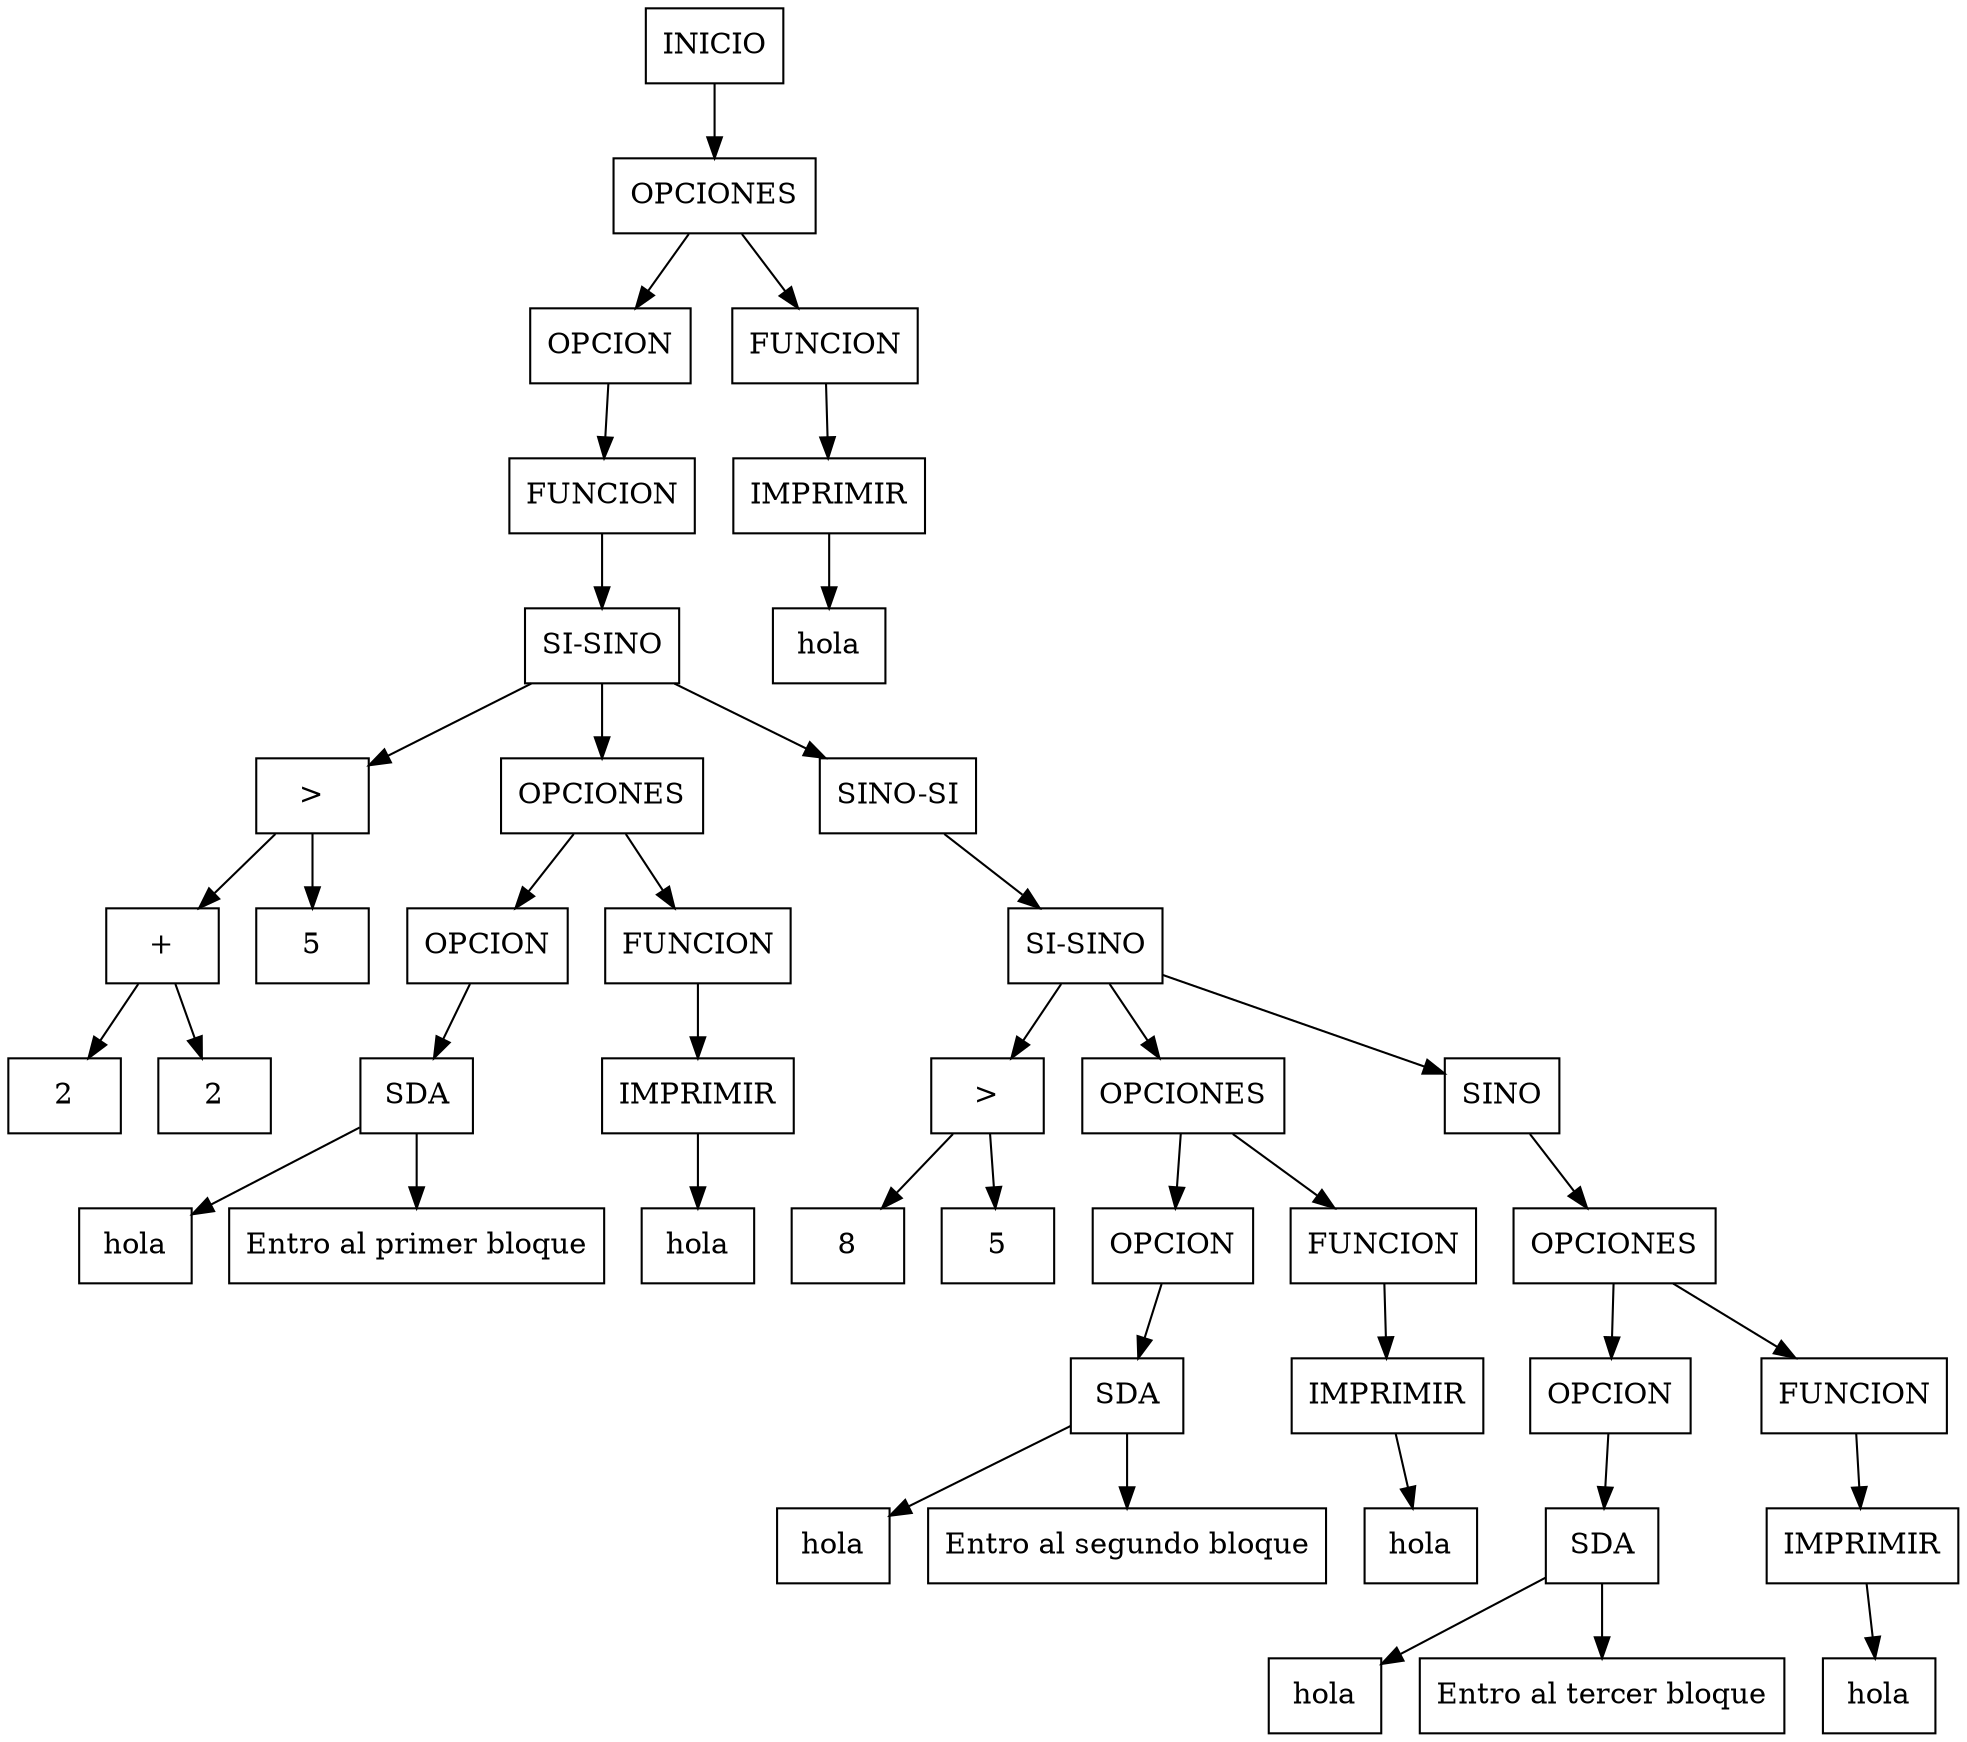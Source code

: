 digraph G{
node[shape=box];
rankdir=UD;

"43_INICIO"[label = "INICIO"];
"42_OPCIONES"[label = "OPCIONES"];
"43_INICIO"->"42_OPCIONES";
"42_OPCIONES"[label = "OPCIONES"];
"38_OPCION"[label = "OPCION"];
"42_OPCIONES"->"38_OPCION";
"38_OPCION"[label = "OPCION"];
"37_FUNCION"[label = "FUNCION"];
"38_OPCION"->"37_FUNCION";
"37_FUNCION"[label = "FUNCION"];
"36_SI-SINO"[label = "SI-SINO"];
"37_FUNCION"->"36_SI-SINO";
"36_SI-SINO"[label = "SI-SINO"];
"5_>"[label = ">"];
"36_SI-SINO"->"5_>";
"5_>"[label = ">"];
"3_+"[label = "+"];
"5_>"->"3_+";
"3_+"[label = "+"];
"1_ENTERO"[label = "2"];
"3_+"->"1_ENTERO";
"3_+"[label = "+"];
"2_ENTERO"[label = "2"];
"3_+"->"2_ENTERO";
"5_>"[label = ">"];
"4_ENTERO"[label = "5"];
"5_>"->"4_ENTERO";
"36_SI-SINO"[label = "SI-SINO"];
"13_OPCIONES"[label = "OPCIONES"];
"36_SI-SINO"->"13_OPCIONES";
"13_OPCIONES"[label = "OPCIONES"];
"9_OPCION"[label = "OPCION"];
"13_OPCIONES"->"9_OPCION";
"9_OPCION"[label = "OPCION"];
"8_SDA"[label = "SDA"];
"9_OPCION"->"8_SDA";
"8_SDA"[label = "SDA"];
"7_ID"[label = "hola"];
"8_SDA"->"7_ID";
"8_SDA"[label = "SDA"];
"6_CADENA"[label = "Entro al primer bloque"];
"8_SDA"->"6_CADENA";
"13_OPCIONES"[label = "OPCIONES"];
"12_FUNCION"[label = "FUNCION"];
"13_OPCIONES"->"12_FUNCION";
"12_FUNCION"[label = "FUNCION"];
"11_IMPRIMIR"[label = "IMPRIMIR"];
"12_FUNCION"->"11_IMPRIMIR";
"11_IMPRIMIR"[label = "IMPRIMIR"];
"10_ID"[label = "hola"];
"11_IMPRIMIR"->"10_ID";
"36_SI-SINO"[label = "SI-SINO"];
"35_SINO-SI"[label = "SINO-SI"];
"36_SI-SINO"->"35_SINO-SI";
"35_SINO-SI"[label = "SINO-SI"];
"34_SI-SINO"[label = "SI-SINO"];
"35_SINO-SI"->"34_SI-SINO";
"34_SI-SINO"[label = "SI-SINO"];
"16_>"[label = ">"];
"34_SI-SINO"->"16_>";
"16_>"[label = ">"];
"14_ENTERO"[label = "8"];
"16_>"->"14_ENTERO";
"16_>"[label = ">"];
"15_ENTERO"[label = "5"];
"16_>"->"15_ENTERO";
"34_SI-SINO"[label = "SI-SINO"];
"24_OPCIONES"[label = "OPCIONES"];
"34_SI-SINO"->"24_OPCIONES";
"24_OPCIONES"[label = "OPCIONES"];
"20_OPCION"[label = "OPCION"];
"24_OPCIONES"->"20_OPCION";
"20_OPCION"[label = "OPCION"];
"19_SDA"[label = "SDA"];
"20_OPCION"->"19_SDA";
"19_SDA"[label = "SDA"];
"18_ID"[label = "hola"];
"19_SDA"->"18_ID";
"19_SDA"[label = "SDA"];
"17_CADENA"[label = "Entro al segundo bloque"];
"19_SDA"->"17_CADENA";
"24_OPCIONES"[label = "OPCIONES"];
"23_FUNCION"[label = "FUNCION"];
"24_OPCIONES"->"23_FUNCION";
"23_FUNCION"[label = "FUNCION"];
"22_IMPRIMIR"[label = "IMPRIMIR"];
"23_FUNCION"->"22_IMPRIMIR";
"22_IMPRIMIR"[label = "IMPRIMIR"];
"21_ID"[label = "hola"];
"22_IMPRIMIR"->"21_ID";
"34_SI-SINO"[label = "SI-SINO"];
"33_SINO"[label = "SINO"];
"34_SI-SINO"->"33_SINO";
"33_SINO"[label = "SINO"];
"32_OPCIONES"[label = "OPCIONES"];
"33_SINO"->"32_OPCIONES";
"32_OPCIONES"[label = "OPCIONES"];
"28_OPCION"[label = "OPCION"];
"32_OPCIONES"->"28_OPCION";
"28_OPCION"[label = "OPCION"];
"27_SDA"[label = "SDA"];
"28_OPCION"->"27_SDA";
"27_SDA"[label = "SDA"];
"26_ID"[label = "hola"];
"27_SDA"->"26_ID";
"27_SDA"[label = "SDA"];
"25_CADENA"[label = "Entro al tercer bloque"];
"27_SDA"->"25_CADENA";
"32_OPCIONES"[label = "OPCIONES"];
"31_FUNCION"[label = "FUNCION"];
"32_OPCIONES"->"31_FUNCION";
"31_FUNCION"[label = "FUNCION"];
"30_IMPRIMIR"[label = "IMPRIMIR"];
"31_FUNCION"->"30_IMPRIMIR";
"30_IMPRIMIR"[label = "IMPRIMIR"];
"29_ID"[label = "hola"];
"30_IMPRIMIR"->"29_ID";
"42_OPCIONES"[label = "OPCIONES"];
"41_FUNCION"[label = "FUNCION"];
"42_OPCIONES"->"41_FUNCION";
"41_FUNCION"[label = "FUNCION"];
"40_IMPRIMIR"[label = "IMPRIMIR"];
"41_FUNCION"->"40_IMPRIMIR";
"40_IMPRIMIR"[label = "IMPRIMIR"];
"39_ID"[label = "hola"];
"40_IMPRIMIR"->"39_ID";


}
